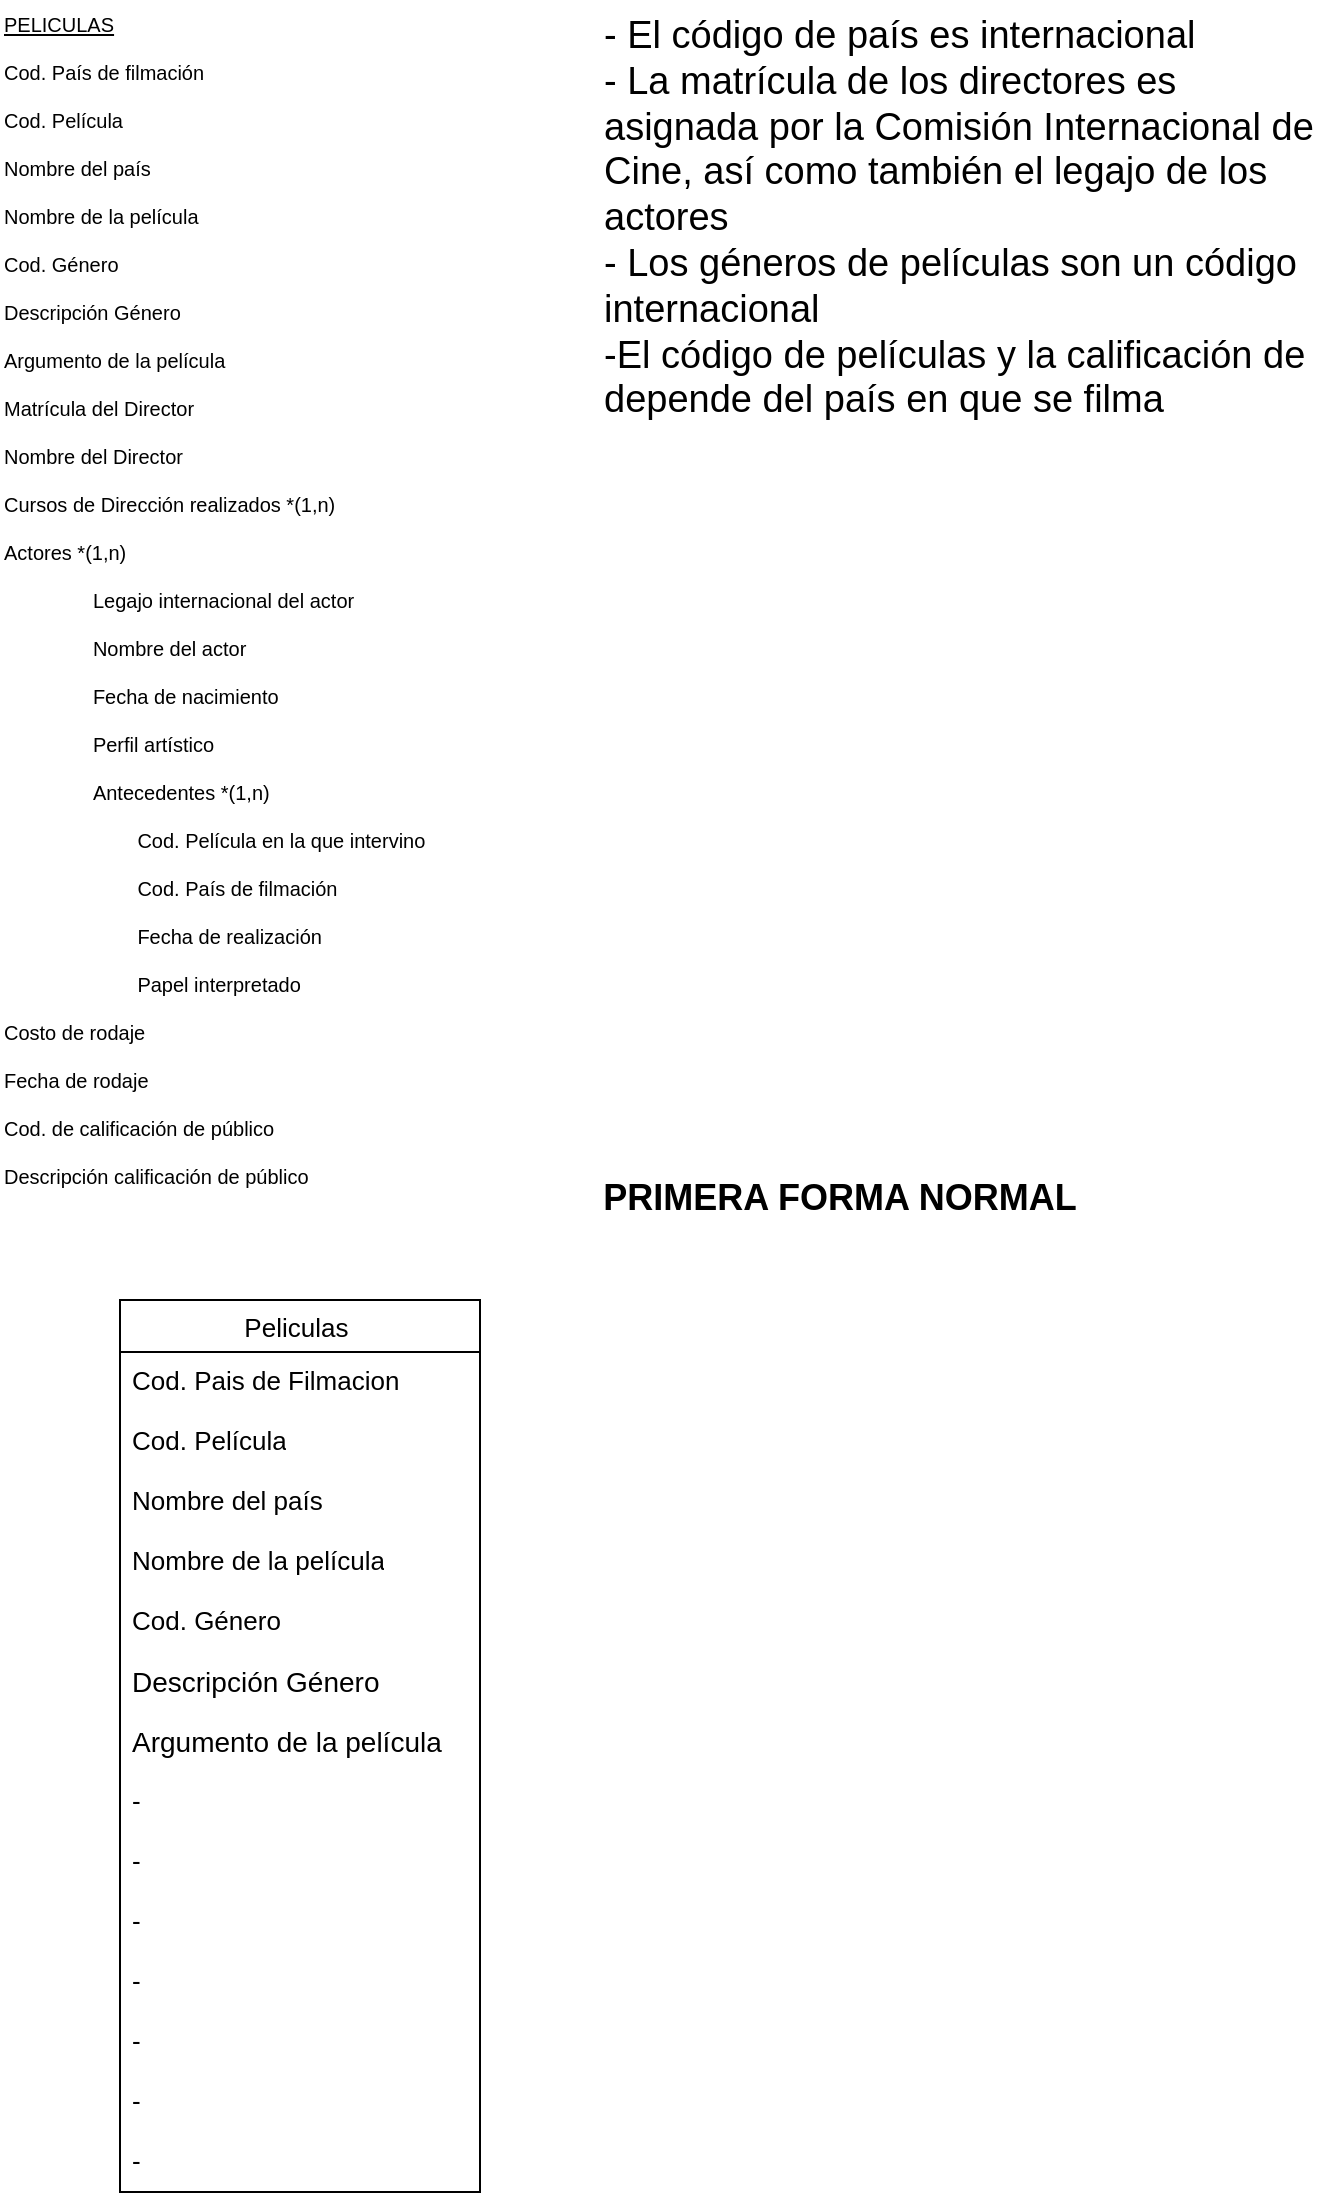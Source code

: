 <mxfile version="24.7.14">
  <diagram name="Página-1" id="6rLI40oN_04400nDU3He">
    <mxGraphModel dx="1938" dy="1072" grid="1" gridSize="10" guides="1" tooltips="1" connect="1" arrows="1" fold="1" page="1" pageScale="1" pageWidth="827" pageHeight="1169" math="0" shadow="0">
      <root>
        <mxCell id="0" />
        <mxCell id="1" parent="0" />
        <mxCell id="zgShwJ9hmhgmI7BcQRLX-1" value="Peliculas " style="swimlane;fontStyle=0;childLayout=stackLayout;horizontal=1;startSize=26;horizontalStack=0;resizeParent=1;resizeParentMax=0;resizeLast=0;collapsible=1;marginBottom=0;align=center;fontSize=13;" vertex="1" parent="1">
          <mxGeometry x="80" y="670" width="180" height="446" as="geometry" />
        </mxCell>
        <mxCell id="zgShwJ9hmhgmI7BcQRLX-11" value="&lt;div style=&quot;font-size: 13px;&quot;&gt;Cod. Pais de Filmacion&amp;nbsp;&lt;/div&gt;" style="text;strokeColor=none;fillColor=none;spacingLeft=4;spacingRight=4;overflow=hidden;rotatable=0;points=[[0,0.5],[1,0.5]];portConstraint=eastwest;fontSize=13;whiteSpace=wrap;html=1;" vertex="1" parent="zgShwJ9hmhgmI7BcQRLX-1">
          <mxGeometry y="26" width="180" height="30" as="geometry" />
        </mxCell>
        <mxCell id="zgShwJ9hmhgmI7BcQRLX-16" value="&lt;span style=&quot;font-size: 13px;&quot;&gt;Cod. Película&lt;/span&gt;" style="text;strokeColor=none;fillColor=none;spacingLeft=4;spacingRight=4;overflow=hidden;rotatable=0;points=[[0,0.5],[1,0.5]];portConstraint=eastwest;fontSize=13;whiteSpace=wrap;html=1;" vertex="1" parent="zgShwJ9hmhgmI7BcQRLX-1">
          <mxGeometry y="56" width="180" height="30" as="geometry" />
        </mxCell>
        <mxCell id="zgShwJ9hmhgmI7BcQRLX-17" value="&lt;span style=&quot;font-size: 13px;&quot;&gt;Nombre del país&lt;/span&gt;" style="text;strokeColor=none;fillColor=none;spacingLeft=4;spacingRight=4;overflow=hidden;rotatable=0;points=[[0,0.5],[1,0.5]];portConstraint=eastwest;fontSize=13;whiteSpace=wrap;html=1;" vertex="1" parent="zgShwJ9hmhgmI7BcQRLX-1">
          <mxGeometry y="86" width="180" height="30" as="geometry" />
        </mxCell>
        <mxCell id="zgShwJ9hmhgmI7BcQRLX-18" value="&lt;span style=&quot;font-size: 13px;&quot;&gt;Nombre de la película&lt;/span&gt;" style="text;strokeColor=none;fillColor=none;spacingLeft=4;spacingRight=4;overflow=hidden;rotatable=0;points=[[0,0.5],[1,0.5]];portConstraint=eastwest;fontSize=13;whiteSpace=wrap;html=1;" vertex="1" parent="zgShwJ9hmhgmI7BcQRLX-1">
          <mxGeometry y="116" width="180" height="30" as="geometry" />
        </mxCell>
        <mxCell id="zgShwJ9hmhgmI7BcQRLX-19" value="&lt;span style=&quot;font-size: 13px;&quot;&gt;Cod. Género&lt;/span&gt;" style="text;strokeColor=none;fillColor=none;spacingLeft=4;spacingRight=4;overflow=hidden;rotatable=0;points=[[0,0.5],[1,0.5]];portConstraint=eastwest;fontSize=13;whiteSpace=wrap;html=1;" vertex="1" parent="zgShwJ9hmhgmI7BcQRLX-1">
          <mxGeometry y="146" width="180" height="30" as="geometry" />
        </mxCell>
        <mxCell id="zgShwJ9hmhgmI7BcQRLX-26" value="&lt;span style=&quot;font-size: 14px;&quot;&gt;Descripción Género&lt;/span&gt;" style="text;strokeColor=none;fillColor=none;spacingLeft=4;spacingRight=4;overflow=hidden;rotatable=0;points=[[0,0.5],[1,0.5]];portConstraint=eastwest;fontSize=14;whiteSpace=wrap;html=1;" vertex="1" parent="zgShwJ9hmhgmI7BcQRLX-1">
          <mxGeometry y="176" width="180" height="30" as="geometry" />
        </mxCell>
        <mxCell id="zgShwJ9hmhgmI7BcQRLX-27" value="&lt;span style=&quot;font-size: 14px;&quot;&gt;Argumento de la película&lt;/span&gt;" style="text;strokeColor=none;fillColor=none;spacingLeft=4;spacingRight=4;overflow=hidden;rotatable=0;points=[[0,0.5],[1,0.5]];portConstraint=eastwest;fontSize=14;whiteSpace=wrap;html=1;" vertex="1" parent="zgShwJ9hmhgmI7BcQRLX-1">
          <mxGeometry y="206" width="180" height="30" as="geometry" />
        </mxCell>
        <mxCell id="zgShwJ9hmhgmI7BcQRLX-28" value="&lt;span style=&quot;font-size: 13px;&quot;&gt;-&lt;/span&gt;" style="text;strokeColor=none;fillColor=none;spacingLeft=4;spacingRight=4;overflow=hidden;rotatable=0;points=[[0,0.5],[1,0.5]];portConstraint=eastwest;fontSize=13;whiteSpace=wrap;html=1;" vertex="1" parent="zgShwJ9hmhgmI7BcQRLX-1">
          <mxGeometry y="236" width="180" height="30" as="geometry" />
        </mxCell>
        <mxCell id="zgShwJ9hmhgmI7BcQRLX-29" value="&lt;span style=&quot;font-size: 13px;&quot;&gt;-&lt;/span&gt;" style="text;strokeColor=none;fillColor=none;spacingLeft=4;spacingRight=4;overflow=hidden;rotatable=0;points=[[0,0.5],[1,0.5]];portConstraint=eastwest;fontSize=13;whiteSpace=wrap;html=1;" vertex="1" parent="zgShwJ9hmhgmI7BcQRLX-1">
          <mxGeometry y="266" width="180" height="30" as="geometry" />
        </mxCell>
        <mxCell id="zgShwJ9hmhgmI7BcQRLX-30" value="&lt;span style=&quot;font-size: 13px;&quot;&gt;-&lt;/span&gt;" style="text;strokeColor=none;fillColor=none;spacingLeft=4;spacingRight=4;overflow=hidden;rotatable=0;points=[[0,0.5],[1,0.5]];portConstraint=eastwest;fontSize=13;whiteSpace=wrap;html=1;" vertex="1" parent="zgShwJ9hmhgmI7BcQRLX-1">
          <mxGeometry y="296" width="180" height="30" as="geometry" />
        </mxCell>
        <mxCell id="zgShwJ9hmhgmI7BcQRLX-31" value="&lt;span style=&quot;font-size: 13px;&quot;&gt;-&lt;/span&gt;" style="text;strokeColor=none;fillColor=none;spacingLeft=4;spacingRight=4;overflow=hidden;rotatable=0;points=[[0,0.5],[1,0.5]];portConstraint=eastwest;fontSize=13;whiteSpace=wrap;html=1;" vertex="1" parent="zgShwJ9hmhgmI7BcQRLX-1">
          <mxGeometry y="326" width="180" height="30" as="geometry" />
        </mxCell>
        <mxCell id="zgShwJ9hmhgmI7BcQRLX-32" value="&lt;span style=&quot;font-size: 13px;&quot;&gt;-&lt;/span&gt;" style="text;strokeColor=none;fillColor=none;spacingLeft=4;spacingRight=4;overflow=hidden;rotatable=0;points=[[0,0.5],[1,0.5]];portConstraint=eastwest;fontSize=13;whiteSpace=wrap;html=1;" vertex="1" parent="zgShwJ9hmhgmI7BcQRLX-1">
          <mxGeometry y="356" width="180" height="30" as="geometry" />
        </mxCell>
        <mxCell id="zgShwJ9hmhgmI7BcQRLX-33" value="&lt;span style=&quot;font-size: 13px;&quot;&gt;-&lt;/span&gt;" style="text;strokeColor=none;fillColor=none;spacingLeft=4;spacingRight=4;overflow=hidden;rotatable=0;points=[[0,0.5],[1,0.5]];portConstraint=eastwest;fontSize=13;whiteSpace=wrap;html=1;" vertex="1" parent="zgShwJ9hmhgmI7BcQRLX-1">
          <mxGeometry y="386" width="180" height="30" as="geometry" />
        </mxCell>
        <mxCell id="zgShwJ9hmhgmI7BcQRLX-34" value="&lt;span style=&quot;font-size: 13px;&quot;&gt;-&lt;/span&gt;" style="text;strokeColor=none;fillColor=none;spacingLeft=4;spacingRight=4;overflow=hidden;rotatable=0;points=[[0,0.5],[1,0.5]];portConstraint=eastwest;fontSize=13;whiteSpace=wrap;html=1;" vertex="1" parent="zgShwJ9hmhgmI7BcQRLX-1">
          <mxGeometry y="416" width="180" height="30" as="geometry" />
        </mxCell>
        <mxCell id="zgShwJ9hmhgmI7BcQRLX-14" value="&lt;u&gt;PELICULAS&lt;/u&gt;&lt;br style=&quot;font-size: 10px;&quot;&gt;&lt;br style=&quot;font-size: 10px;&quot;&gt;Cod. País de filmación&lt;br style=&quot;font-size: 10px;&quot;&gt;&lt;br style=&quot;font-size: 10px;&quot;&gt;Cod. Película&lt;br style=&quot;font-size: 10px;&quot;&gt;&lt;br style=&quot;font-size: 10px;&quot;&gt;Nombre del país&lt;br style=&quot;font-size: 10px;&quot;&gt;&lt;br style=&quot;font-size: 10px;&quot;&gt;Nombre de la película&lt;br style=&quot;font-size: 10px;&quot;&gt;&lt;br style=&quot;font-size: 10px;&quot;&gt;Cod. Género&lt;br style=&quot;font-size: 10px;&quot;&gt;&lt;br style=&quot;font-size: 10px;&quot;&gt;Descripción Género&lt;br style=&quot;font-size: 10px;&quot;&gt;&lt;br style=&quot;font-size: 10px;&quot;&gt;Argumento de la película&lt;br style=&quot;font-size: 10px;&quot;&gt;&lt;br style=&quot;font-size: 10px;&quot;&gt;Matrícula del Director&lt;br style=&quot;font-size: 10px;&quot;&gt;&lt;br style=&quot;font-size: 10px;&quot;&gt;Nombre del Director&lt;br style=&quot;font-size: 10px;&quot;&gt;&lt;br style=&quot;font-size: 10px;&quot;&gt;Cursos de Dirección realizados *(1,n)&lt;br style=&quot;font-size: 10px;&quot;&gt;&lt;br style=&quot;font-size: 10px;&quot;&gt;Actores *(1,n)&lt;br style=&quot;font-size: 10px;&quot;&gt;&lt;br style=&quot;font-size: 10px;&quot;&gt;&lt;span style=&quot;white-space: pre; font-size: 10px;&quot;&gt;&#x9;&lt;/span&gt;&lt;span style=&quot;white-space: pre; font-size: 10px;&quot;&gt;&#x9;&lt;/span&gt;Legajo internacional del actor&lt;br style=&quot;font-size: 10px;&quot;&gt;&lt;br style=&quot;font-size: 10px;&quot;&gt;&lt;span style=&quot;white-space: pre; font-size: 10px;&quot;&gt;&#x9;&lt;/span&gt;&lt;span style=&quot;white-space: pre; font-size: 10px;&quot;&gt;&#x9;&lt;/span&gt;Nombre del actor&lt;br style=&quot;font-size: 10px;&quot;&gt;&lt;br style=&quot;font-size: 10px;&quot;&gt;&lt;span style=&quot;white-space: pre; font-size: 10px;&quot;&gt;&#x9;&lt;/span&gt;&lt;span style=&quot;white-space: pre; font-size: 10px;&quot;&gt;&#x9;&lt;/span&gt;Fecha de nacimiento&lt;br style=&quot;font-size: 10px;&quot;&gt;&lt;br style=&quot;font-size: 10px;&quot;&gt;&lt;span style=&quot;white-space: pre; font-size: 10px;&quot;&gt;&#x9;&lt;/span&gt;&lt;span style=&quot;white-space: pre; font-size: 10px;&quot;&gt;&#x9;&lt;/span&gt;Perfil artístico&lt;br style=&quot;font-size: 10px;&quot;&gt;&lt;br style=&quot;font-size: 10px;&quot;&gt;&lt;span style=&quot;white-space: pre; font-size: 10px;&quot;&gt;&#x9;&lt;/span&gt;&lt;span style=&quot;white-space: pre; font-size: 10px;&quot;&gt;&#x9;&lt;/span&gt;Antecedentes *(1,n)&lt;br style=&quot;font-size: 10px;&quot;&gt;&lt;br style=&quot;font-size: 10px;&quot;&gt;&lt;span style=&quot;white-space: pre; font-size: 10px;&quot;&gt;&#x9;&lt;/span&gt;&lt;span style=&quot;white-space: pre; font-size: 10px;&quot;&gt;&#x9;&lt;/span&gt;&lt;span style=&quot;white-space: pre; font-size: 10px;&quot;&gt;&#x9;&lt;/span&gt;Cod. Película en la que intervino&lt;br style=&quot;font-size: 10px;&quot;&gt;&lt;br style=&quot;font-size: 10px;&quot;&gt;&lt;span style=&quot;white-space: pre; font-size: 10px;&quot;&gt;&#x9;&lt;/span&gt;&lt;span style=&quot;white-space: pre; font-size: 10px;&quot;&gt;&#x9;&lt;/span&gt;&lt;span style=&quot;white-space: pre; font-size: 10px;&quot;&gt;&#x9;&lt;/span&gt;Cod. País de filmación&lt;br style=&quot;font-size: 10px;&quot;&gt;&lt;br style=&quot;font-size: 10px;&quot;&gt;&lt;span style=&quot;white-space: pre; font-size: 10px;&quot;&gt;&#x9;&lt;/span&gt;&lt;span style=&quot;white-space: pre; font-size: 10px;&quot;&gt;&#x9;&lt;/span&gt;&lt;span style=&quot;white-space: pre; font-size: 10px;&quot;&gt;&#x9;&lt;/span&gt;Fecha de realización&lt;br style=&quot;font-size: 10px;&quot;&gt;&lt;br style=&quot;font-size: 10px;&quot;&gt;&lt;span style=&quot;white-space: pre; font-size: 10px;&quot;&gt;&#x9;&lt;/span&gt;&lt;span style=&quot;white-space: pre; font-size: 10px;&quot;&gt;&#x9;&lt;/span&gt;&lt;span style=&quot;white-space: pre; font-size: 10px;&quot;&gt;&#x9;&lt;/span&gt;Papel interpretado&lt;br style=&quot;font-size: 10px;&quot;&gt;&lt;br style=&quot;font-size: 10px;&quot;&gt;Costo de rodaje&lt;br style=&quot;font-size: 10px;&quot;&gt;&lt;br style=&quot;font-size: 10px;&quot;&gt;Fecha de rodaje&lt;br style=&quot;font-size: 10px;&quot;&gt;&lt;br style=&quot;font-size: 10px;&quot;&gt;Cod. de calificación de público&lt;br style=&quot;font-size: 10px;&quot;&gt;&lt;br style=&quot;font-size: 10px;&quot;&gt;Descripción calificación de público" style="text;whiteSpace=wrap;html=1;fontSize=10;" vertex="1" parent="1">
          <mxGeometry x="20" y="20" width="300" height="614" as="geometry" />
        </mxCell>
        <mxCell id="zgShwJ9hmhgmI7BcQRLX-15" value="- El código de país es internacional&#xa;- La matrícula de los directores es&#xa;asignada por la Comisión Internacional de&#xa;Cine, así como también el legajo de los&#xa;actores&#xa;- Los géneros de películas son un código&#xa;internacional&#xa;-El código de películas y la calificación de&#xa;depende del país en que se filma" style="text;whiteSpace=wrap;html=1;fontSize=19;" vertex="1" parent="1">
          <mxGeometry x="320" y="20" width="370" height="280" as="geometry" />
        </mxCell>
        <mxCell id="zgShwJ9hmhgmI7BcQRLX-35" value="&lt;b&gt;&lt;font style=&quot;font-size: 18px;&quot;&gt;PRIMERA FORMA NORMAL&lt;/font&gt;&lt;/b&gt;" style="text;html=1;align=center;verticalAlign=middle;whiteSpace=wrap;rounded=0;" vertex="1" parent="1">
          <mxGeometry x="300" y="604" width="280" height="30" as="geometry" />
        </mxCell>
      </root>
    </mxGraphModel>
  </diagram>
</mxfile>
